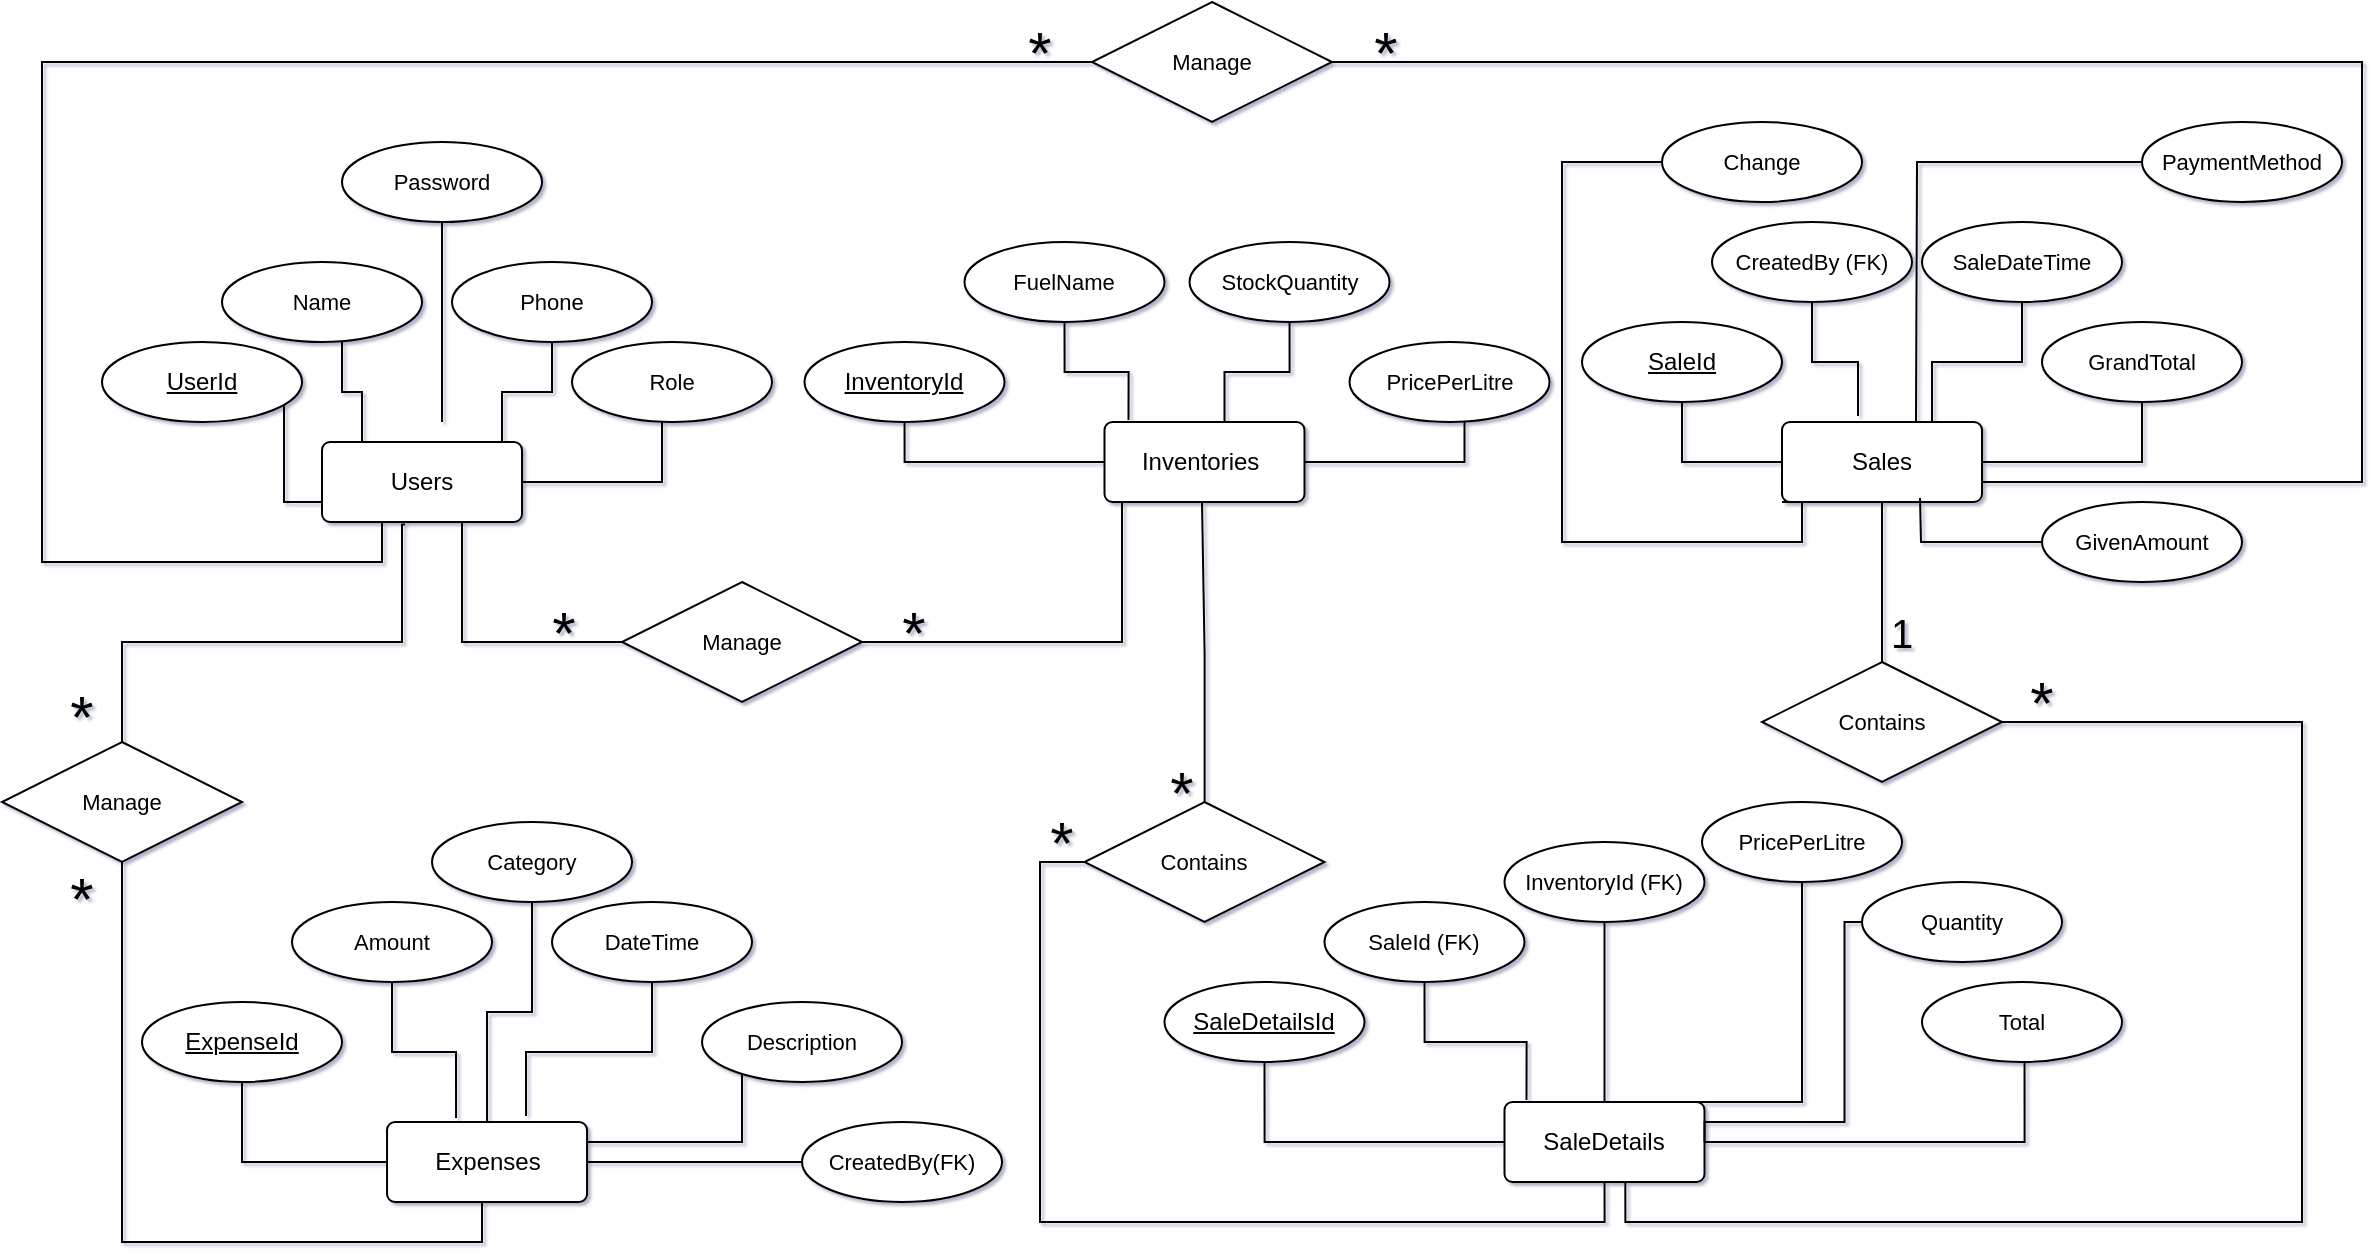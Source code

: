 <mxfile version="26.0.10">
  <diagram id="R2lEEEUBdFMjLlhIrx00" name="Page-1">
    <mxGraphModel dx="2284" dy="1872" grid="1" gridSize="10" guides="1" tooltips="1" connect="1" arrows="1" fold="1" page="1" pageScale="1" pageWidth="850" pageHeight="1100" background="none" math="0" shadow="1" extFonts="Permanent Marker^https://fonts.googleapis.com/css?family=Permanent+Marker">
      <root>
        <mxCell id="0" />
        <mxCell id="1" parent="0" />
        <mxCell id="cuxxM6oUsgKgIQG3Uy1h-31" style="edgeStyle=orthogonalEdgeStyle;shape=connector;rounded=0;orthogonalLoop=1;jettySize=auto;html=1;strokeColor=default;align=center;verticalAlign=middle;fontFamily=Helvetica;fontSize=11;fontColor=default;labelBackgroundColor=default;endArrow=none;endFill=0;shadow=1;" parent="1" edge="1">
          <mxGeometry relative="1" as="geometry">
            <Array as="points">
              <mxPoint x="-300" y="360" />
              <mxPoint x="700" y="360" />
              <mxPoint x="700" y="570" />
              <mxPoint x="405" y="570" />
            </Array>
            <mxPoint x="405" y="540" as="targetPoint" />
          </mxGeometry>
        </mxCell>
        <mxCell id="cuxxM6oUsgKgIQG3Uy1h-32" style="edgeStyle=orthogonalEdgeStyle;shape=connector;rounded=0;orthogonalLoop=1;jettySize=auto;html=1;entryX=0.898;entryY=0.988;entryDx=0;entryDy=0;entryPerimeter=0;strokeColor=default;align=center;verticalAlign=middle;fontFamily=Helvetica;fontSize=11;fontColor=default;labelBackgroundColor=default;endArrow=none;endFill=0;shadow=1;" parent="1" edge="1">
          <mxGeometry relative="1" as="geometry">
            <Array as="points">
              <mxPoint x="-300" y="1000" />
              <mxPoint x="11" y="1000" />
            </Array>
            <mxPoint x="10.82" y="909.52" as="targetPoint" />
          </mxGeometry>
        </mxCell>
        <mxCell id="WKvD1eDFNHThaiheCUBa-50" style="edgeStyle=orthogonalEdgeStyle;shape=connector;rounded=0;orthogonalLoop=1;jettySize=auto;html=1;entryX=0;entryY=0.5;entryDx=0;entryDy=0;strokeColor=default;align=center;verticalAlign=middle;fontFamily=Helvetica;fontSize=11;fontColor=default;labelBackgroundColor=default;endArrow=none;endFill=0;" parent="1" source="dXIRx6bEltP1LMhkaaQE-2" target="WKvD1eDFNHThaiheCUBa-49" edge="1">
          <mxGeometry relative="1" as="geometry">
            <Array as="points">
              <mxPoint x="-10" y="-110" />
            </Array>
          </mxGeometry>
        </mxCell>
        <mxCell id="dXIRx6bEltP1LMhkaaQE-2" value="Users" style="rounded=1;arcSize=10;whiteSpace=wrap;html=1;align=center;" parent="1" vertex="1">
          <mxGeometry x="-80" y="-210" width="100" height="40" as="geometry" />
        </mxCell>
        <mxCell id="dXIRx6bEltP1LMhkaaQE-4" style="edgeStyle=orthogonalEdgeStyle;rounded=0;orthogonalLoop=1;jettySize=auto;html=1;entryX=0;entryY=0.5;entryDx=0;entryDy=0;endArrow=none;endFill=0;" parent="1" source="dXIRx6bEltP1LMhkaaQE-3" target="dXIRx6bEltP1LMhkaaQE-2" edge="1">
          <mxGeometry relative="1" as="geometry">
            <Array as="points">
              <mxPoint x="-98.99" y="-180" />
            </Array>
          </mxGeometry>
        </mxCell>
        <mxCell id="dXIRx6bEltP1LMhkaaQE-3" value="UserId" style="ellipse;whiteSpace=wrap;html=1;align=center;fontStyle=4;" parent="1" vertex="1">
          <mxGeometry x="-190" y="-260" width="100" height="40" as="geometry" />
        </mxCell>
        <mxCell id="dXIRx6bEltP1LMhkaaQE-9" style="edgeStyle=orthogonalEdgeStyle;shape=connector;rounded=0;orthogonalLoop=1;jettySize=auto;html=1;strokeColor=default;align=center;verticalAlign=middle;fontFamily=Helvetica;fontSize=11;fontColor=default;labelBackgroundColor=default;endArrow=none;endFill=0;" parent="1" source="dXIRx6bEltP1LMhkaaQE-5" target="dXIRx6bEltP1LMhkaaQE-2" edge="1">
          <mxGeometry relative="1" as="geometry">
            <Array as="points">
              <mxPoint x="-70" y="-235" />
              <mxPoint x="-60.0" y="-235" />
            </Array>
          </mxGeometry>
        </mxCell>
        <mxCell id="dXIRx6bEltP1LMhkaaQE-5" value="Name" style="ellipse;whiteSpace=wrap;html=1;align=center;fontFamily=Helvetica;fontSize=11;fontColor=default;labelBackgroundColor=default;" parent="1" vertex="1">
          <mxGeometry x="-130" y="-300" width="100" height="40" as="geometry" />
        </mxCell>
        <mxCell id="dXIRx6bEltP1LMhkaaQE-10" style="edgeStyle=orthogonalEdgeStyle;shape=connector;rounded=0;orthogonalLoop=1;jettySize=auto;html=1;entryX=0.75;entryY=0;entryDx=0;entryDy=0;strokeColor=default;align=center;verticalAlign=middle;fontFamily=Helvetica;fontSize=11;fontColor=default;labelBackgroundColor=default;endArrow=none;endFill=0;" parent="1" source="dXIRx6bEltP1LMhkaaQE-6" target="dXIRx6bEltP1LMhkaaQE-2" edge="1">
          <mxGeometry relative="1" as="geometry">
            <Array as="points">
              <mxPoint x="35.0" y="-235" />
              <mxPoint x="10.0" y="-235" />
              <mxPoint x="10.0" y="-210" />
            </Array>
          </mxGeometry>
        </mxCell>
        <mxCell id="dXIRx6bEltP1LMhkaaQE-6" value="Phone" style="ellipse;whiteSpace=wrap;html=1;align=center;fontFamily=Helvetica;fontSize=11;fontColor=default;labelBackgroundColor=default;gradientColor=none;" parent="1" vertex="1">
          <mxGeometry x="-15.0" y="-300" width="100" height="40" as="geometry" />
        </mxCell>
        <mxCell id="dXIRx6bEltP1LMhkaaQE-11" style="edgeStyle=orthogonalEdgeStyle;shape=connector;rounded=0;orthogonalLoop=1;jettySize=auto;html=1;entryX=1;entryY=0.5;entryDx=0;entryDy=0;strokeColor=default;align=center;verticalAlign=middle;fontFamily=Helvetica;fontSize=11;fontColor=default;labelBackgroundColor=default;endArrow=none;endFill=0;" parent="1" source="dXIRx6bEltP1LMhkaaQE-7" target="dXIRx6bEltP1LMhkaaQE-2" edge="1">
          <mxGeometry relative="1" as="geometry">
            <Array as="points">
              <mxPoint x="90" y="-190" />
            </Array>
          </mxGeometry>
        </mxCell>
        <mxCell id="dXIRx6bEltP1LMhkaaQE-7" value="Role" style="ellipse;whiteSpace=wrap;html=1;align=center;fontFamily=Helvetica;fontSize=11;fontColor=default;labelBackgroundColor=default;" parent="1" vertex="1">
          <mxGeometry x="45.0" y="-260" width="100" height="40" as="geometry" />
        </mxCell>
        <mxCell id="dXIRx6bEltP1LMhkaaQE-8" value="Password" style="ellipse;whiteSpace=wrap;html=1;align=center;fontFamily=Helvetica;fontSize=11;fontColor=default;labelBackgroundColor=default;" parent="1" vertex="1">
          <mxGeometry x="-70" y="-360" width="100" height="40" as="geometry" />
        </mxCell>
        <mxCell id="dXIRx6bEltP1LMhkaaQE-12" style="edgeStyle=orthogonalEdgeStyle;shape=connector;rounded=0;orthogonalLoop=1;jettySize=auto;html=1;strokeColor=default;align=center;verticalAlign=middle;fontFamily=Helvetica;fontSize=11;fontColor=default;labelBackgroundColor=default;endArrow=none;endFill=0;" parent="1" source="dXIRx6bEltP1LMhkaaQE-8" edge="1">
          <mxGeometry relative="1" as="geometry">
            <mxPoint x="-20.0" y="-220" as="targetPoint" />
            <Array as="points">
              <mxPoint x="-20.0" y="-270" />
              <mxPoint x="-20.0" y="-270" />
            </Array>
          </mxGeometry>
        </mxCell>
        <mxCell id="WKvD1eDFNHThaiheCUBa-2" value="Inventories&amp;nbsp;" style="rounded=1;arcSize=10;whiteSpace=wrap;html=1;align=center;" parent="1" vertex="1">
          <mxGeometry x="311.25" y="-220" width="100" height="40" as="geometry" />
        </mxCell>
        <mxCell id="WKvD1eDFNHThaiheCUBa-8" style="edgeStyle=orthogonalEdgeStyle;rounded=0;orthogonalLoop=1;jettySize=auto;html=1;endArrow=none;endFill=0;" parent="1" source="WKvD1eDFNHThaiheCUBa-3" target="WKvD1eDFNHThaiheCUBa-2" edge="1">
          <mxGeometry relative="1" as="geometry">
            <Array as="points">
              <mxPoint x="211.26" y="-200" />
            </Array>
          </mxGeometry>
        </mxCell>
        <mxCell id="WKvD1eDFNHThaiheCUBa-3" value="InventoryId" style="ellipse;whiteSpace=wrap;html=1;align=center;fontStyle=4;gradientColor=none;" parent="1" vertex="1">
          <mxGeometry x="161.26" y="-260" width="100" height="40" as="geometry" />
        </mxCell>
        <mxCell id="WKvD1eDFNHThaiheCUBa-4" value="FuelName" style="ellipse;whiteSpace=wrap;html=1;align=center;fontFamily=Helvetica;fontSize=11;fontColor=default;labelBackgroundColor=default;gradientColor=none;" parent="1" vertex="1">
          <mxGeometry x="241.25" y="-310" width="100" height="40" as="geometry" />
        </mxCell>
        <mxCell id="WKvD1eDFNHThaiheCUBa-11" style="edgeStyle=orthogonalEdgeStyle;shape=connector;rounded=0;orthogonalLoop=1;jettySize=auto;html=1;strokeColor=default;align=center;verticalAlign=middle;fontFamily=Helvetica;fontSize=11;fontColor=default;labelBackgroundColor=default;endArrow=none;endFill=0;" parent="1" source="WKvD1eDFNHThaiheCUBa-5" target="WKvD1eDFNHThaiheCUBa-2" edge="1">
          <mxGeometry relative="1" as="geometry">
            <Array as="points">
              <mxPoint x="491.26" y="-200" />
            </Array>
          </mxGeometry>
        </mxCell>
        <mxCell id="WKvD1eDFNHThaiheCUBa-5" value="PricePerLitre" style="ellipse;whiteSpace=wrap;html=1;align=center;fontFamily=Helvetica;fontSize=11;fontColor=default;labelBackgroundColor=default;" parent="1" vertex="1">
          <mxGeometry x="433.77" y="-260" width="100" height="40" as="geometry" />
        </mxCell>
        <mxCell id="WKvD1eDFNHThaiheCUBa-10" style="edgeStyle=orthogonalEdgeStyle;shape=connector;rounded=0;orthogonalLoop=1;jettySize=auto;html=1;entryX=0.75;entryY=0;entryDx=0;entryDy=0;strokeColor=default;align=center;verticalAlign=middle;fontFamily=Helvetica;fontSize=11;fontColor=default;labelBackgroundColor=default;endArrow=none;endFill=0;" parent="1" source="WKvD1eDFNHThaiheCUBa-6" target="WKvD1eDFNHThaiheCUBa-2" edge="1">
          <mxGeometry relative="1" as="geometry">
            <Array as="points">
              <mxPoint x="404.26" y="-245" />
              <mxPoint x="371.26" y="-245" />
              <mxPoint x="371.26" y="-220" />
            </Array>
          </mxGeometry>
        </mxCell>
        <mxCell id="WKvD1eDFNHThaiheCUBa-6" value="StockQuantity" style="ellipse;whiteSpace=wrap;html=1;align=center;fontFamily=Helvetica;fontSize=11;fontColor=default;labelBackgroundColor=default;gradientColor=none;" parent="1" vertex="1">
          <mxGeometry x="353.77" y="-310" width="100" height="40" as="geometry" />
        </mxCell>
        <mxCell id="WKvD1eDFNHThaiheCUBa-9" style="edgeStyle=orthogonalEdgeStyle;rounded=0;orthogonalLoop=1;jettySize=auto;html=1;entryX=0.12;entryY=-0.025;entryDx=0;entryDy=0;entryPerimeter=0;endArrow=none;endFill=0;" parent="1" source="WKvD1eDFNHThaiheCUBa-4" target="WKvD1eDFNHThaiheCUBa-2" edge="1">
          <mxGeometry relative="1" as="geometry" />
        </mxCell>
        <mxCell id="WKvD1eDFNHThaiheCUBa-12" value="Sales" style="rounded=1;arcSize=10;whiteSpace=wrap;html=1;align=center;" parent="1" vertex="1">
          <mxGeometry x="650" y="-220" width="100" height="40" as="geometry" />
        </mxCell>
        <mxCell id="WKvD1eDFNHThaiheCUBa-17" style="edgeStyle=orthogonalEdgeStyle;shape=connector;rounded=0;orthogonalLoop=1;jettySize=auto;html=1;entryX=0;entryY=0.5;entryDx=0;entryDy=0;strokeColor=default;align=center;verticalAlign=middle;fontFamily=Helvetica;fontSize=11;fontColor=default;labelBackgroundColor=default;endArrow=none;endFill=0;" parent="1" source="WKvD1eDFNHThaiheCUBa-13" target="WKvD1eDFNHThaiheCUBa-12" edge="1">
          <mxGeometry relative="1" as="geometry" />
        </mxCell>
        <mxCell id="WKvD1eDFNHThaiheCUBa-13" value="SaleId" style="ellipse;whiteSpace=wrap;html=1;align=center;fontStyle=4;" parent="1" vertex="1">
          <mxGeometry x="550" y="-270" width="100" height="40" as="geometry" />
        </mxCell>
        <mxCell id="WKvD1eDFNHThaiheCUBa-19" style="edgeStyle=orthogonalEdgeStyle;shape=connector;rounded=0;orthogonalLoop=1;jettySize=auto;html=1;entryX=0.75;entryY=0;entryDx=0;entryDy=0;strokeColor=default;align=center;verticalAlign=middle;fontFamily=Helvetica;fontSize=11;fontColor=default;labelBackgroundColor=default;endArrow=none;endFill=0;" parent="1" source="WKvD1eDFNHThaiheCUBa-14" target="WKvD1eDFNHThaiheCUBa-12" edge="1">
          <mxGeometry relative="1" as="geometry">
            <Array as="points">
              <mxPoint x="770" y="-250" />
              <mxPoint x="725" y="-250" />
            </Array>
          </mxGeometry>
        </mxCell>
        <mxCell id="WKvD1eDFNHThaiheCUBa-14" value="SaleDateTime" style="ellipse;whiteSpace=wrap;html=1;align=center;fontFamily=Helvetica;fontSize=11;fontColor=default;labelBackgroundColor=default;" parent="1" vertex="1">
          <mxGeometry x="720" y="-320" width="100" height="40" as="geometry" />
        </mxCell>
        <mxCell id="WKvD1eDFNHThaiheCUBa-15" value="CreatedBy (FK)" style="ellipse;whiteSpace=wrap;html=1;align=center;fontFamily=Helvetica;fontSize=11;fontColor=default;labelBackgroundColor=default;" parent="1" vertex="1">
          <mxGeometry x="615" y="-320" width="100" height="40" as="geometry" />
        </mxCell>
        <mxCell id="WKvD1eDFNHThaiheCUBa-20" style="edgeStyle=orthogonalEdgeStyle;shape=connector;rounded=0;orthogonalLoop=1;jettySize=auto;html=1;entryX=1;entryY=0.5;entryDx=0;entryDy=0;strokeColor=default;align=center;verticalAlign=middle;fontFamily=Helvetica;fontSize=11;fontColor=default;labelBackgroundColor=default;endArrow=none;endFill=0;" parent="1" source="WKvD1eDFNHThaiheCUBa-16" target="WKvD1eDFNHThaiheCUBa-12" edge="1">
          <mxGeometry relative="1" as="geometry">
            <Array as="points">
              <mxPoint x="830" y="-200" />
            </Array>
          </mxGeometry>
        </mxCell>
        <mxCell id="WKvD1eDFNHThaiheCUBa-16" value="GrandTotal" style="ellipse;whiteSpace=wrap;html=1;align=center;fontFamily=Helvetica;fontSize=11;fontColor=default;labelBackgroundColor=default;" parent="1" vertex="1">
          <mxGeometry x="780" y="-270" width="100" height="40" as="geometry" />
        </mxCell>
        <mxCell id="WKvD1eDFNHThaiheCUBa-18" style="edgeStyle=orthogonalEdgeStyle;shape=connector;rounded=0;orthogonalLoop=1;jettySize=auto;html=1;entryX=0.38;entryY=-0.075;entryDx=0;entryDy=0;entryPerimeter=0;strokeColor=default;align=center;verticalAlign=middle;fontFamily=Helvetica;fontSize=11;fontColor=default;labelBackgroundColor=default;endArrow=none;endFill=0;" parent="1" source="WKvD1eDFNHThaiheCUBa-15" target="WKvD1eDFNHThaiheCUBa-12" edge="1">
          <mxGeometry relative="1" as="geometry" />
        </mxCell>
        <mxCell id="WKvD1eDFNHThaiheCUBa-21" value="SaleDetails" style="rounded=1;arcSize=10;whiteSpace=wrap;html=1;align=center;" parent="1" vertex="1">
          <mxGeometry x="511.25" y="120" width="100" height="40" as="geometry" />
        </mxCell>
        <mxCell id="WKvD1eDFNHThaiheCUBa-30" style="edgeStyle=orthogonalEdgeStyle;shape=connector;rounded=0;orthogonalLoop=1;jettySize=auto;html=1;entryX=0;entryY=0.5;entryDx=0;entryDy=0;strokeColor=default;align=center;verticalAlign=middle;fontFamily=Helvetica;fontSize=11;fontColor=default;labelBackgroundColor=default;endArrow=none;endFill=0;" parent="1" source="WKvD1eDFNHThaiheCUBa-23" target="WKvD1eDFNHThaiheCUBa-21" edge="1">
          <mxGeometry relative="1" as="geometry">
            <Array as="points">
              <mxPoint x="391.25" y="140" />
            </Array>
          </mxGeometry>
        </mxCell>
        <mxCell id="WKvD1eDFNHThaiheCUBa-23" value="SaleDetailsId" style="ellipse;whiteSpace=wrap;html=1;align=center;fontStyle=4;" parent="1" vertex="1">
          <mxGeometry x="341.25" y="60" width="100" height="40" as="geometry" />
        </mxCell>
        <mxCell id="WKvD1eDFNHThaiheCUBa-24" value="SaleId (FK)" style="ellipse;whiteSpace=wrap;html=1;align=center;fontFamily=Helvetica;fontSize=11;fontColor=default;labelBackgroundColor=default;" parent="1" vertex="1">
          <mxGeometry x="421.25" y="20" width="100" height="40" as="geometry" />
        </mxCell>
        <mxCell id="WKvD1eDFNHThaiheCUBa-32" style="edgeStyle=orthogonalEdgeStyle;shape=connector;rounded=0;orthogonalLoop=1;jettySize=auto;html=1;entryX=0.5;entryY=0;entryDx=0;entryDy=0;strokeColor=default;align=center;verticalAlign=middle;fontFamily=Helvetica;fontSize=11;fontColor=default;labelBackgroundColor=default;endArrow=none;endFill=0;" parent="1" source="WKvD1eDFNHThaiheCUBa-25" target="WKvD1eDFNHThaiheCUBa-21" edge="1">
          <mxGeometry relative="1" as="geometry" />
        </mxCell>
        <mxCell id="WKvD1eDFNHThaiheCUBa-25" value="InventoryId (FK)" style="ellipse;whiteSpace=wrap;html=1;align=center;fontFamily=Helvetica;fontSize=11;fontColor=default;labelBackgroundColor=default;" parent="1" vertex="1">
          <mxGeometry x="511.25" y="-10" width="100" height="40" as="geometry" />
        </mxCell>
        <mxCell id="WKvD1eDFNHThaiheCUBa-26" value="Quantity" style="ellipse;whiteSpace=wrap;html=1;align=center;fontFamily=Helvetica;fontSize=11;fontColor=default;labelBackgroundColor=default;" parent="1" vertex="1">
          <mxGeometry x="690" y="10" width="100" height="40" as="geometry" />
        </mxCell>
        <mxCell id="WKvD1eDFNHThaiheCUBa-34" style="edgeStyle=orthogonalEdgeStyle;shape=connector;rounded=0;orthogonalLoop=1;jettySize=auto;html=1;entryX=1;entryY=0.75;entryDx=0;entryDy=0;strokeColor=default;align=center;verticalAlign=middle;fontFamily=Helvetica;fontSize=11;fontColor=default;labelBackgroundColor=default;endArrow=none;endFill=0;" parent="1" edge="1">
          <mxGeometry relative="1" as="geometry">
            <mxPoint x="771.25" y="90.005" as="sourcePoint" />
            <mxPoint x="611.25" y="140.03" as="targetPoint" />
            <Array as="points">
              <mxPoint x="771.25" y="140.03" />
            </Array>
          </mxGeometry>
        </mxCell>
        <mxCell id="WKvD1eDFNHThaiheCUBa-27" value="Total" style="ellipse;whiteSpace=wrap;html=1;align=center;fontFamily=Helvetica;fontSize=11;fontColor=default;labelBackgroundColor=default;" parent="1" vertex="1">
          <mxGeometry x="720" y="60" width="100" height="40" as="geometry" />
        </mxCell>
        <mxCell id="WKvD1eDFNHThaiheCUBa-31" style="edgeStyle=orthogonalEdgeStyle;shape=connector;rounded=0;orthogonalLoop=1;jettySize=auto;html=1;entryX=0.11;entryY=-0.025;entryDx=0;entryDy=0;entryPerimeter=0;strokeColor=default;align=center;verticalAlign=middle;fontFamily=Helvetica;fontSize=11;fontColor=default;labelBackgroundColor=default;endArrow=none;endFill=0;" parent="1" source="WKvD1eDFNHThaiheCUBa-24" target="WKvD1eDFNHThaiheCUBa-21" edge="1">
          <mxGeometry relative="1" as="geometry" />
        </mxCell>
        <mxCell id="WKvD1eDFNHThaiheCUBa-33" style="edgeStyle=orthogonalEdgeStyle;shape=connector;rounded=0;orthogonalLoop=1;jettySize=auto;html=1;entryX=1;entryY=0.5;entryDx=0;entryDy=0;strokeColor=default;align=center;verticalAlign=middle;fontFamily=Helvetica;fontSize=11;fontColor=default;labelBackgroundColor=default;endArrow=none;endFill=0;" parent="1" source="WKvD1eDFNHThaiheCUBa-26" target="WKvD1eDFNHThaiheCUBa-21" edge="1">
          <mxGeometry relative="1" as="geometry">
            <Array as="points">
              <mxPoint x="681.25" y="130" />
              <mxPoint x="611.25" y="130" />
            </Array>
          </mxGeometry>
        </mxCell>
        <mxCell id="WKvD1eDFNHThaiheCUBa-35" value="Expenses" style="rounded=1;arcSize=10;whiteSpace=wrap;html=1;align=center;" parent="1" vertex="1">
          <mxGeometry x="-47.48" y="130" width="100" height="40" as="geometry" />
        </mxCell>
        <mxCell id="WKvD1eDFNHThaiheCUBa-42" style="edgeStyle=orthogonalEdgeStyle;shape=connector;rounded=0;orthogonalLoop=1;jettySize=auto;html=1;entryX=0;entryY=0.5;entryDx=0;entryDy=0;strokeColor=default;align=center;verticalAlign=middle;fontFamily=Helvetica;fontSize=11;fontColor=default;labelBackgroundColor=default;endArrow=none;endFill=0;" parent="1" source="WKvD1eDFNHThaiheCUBa-36" target="WKvD1eDFNHThaiheCUBa-35" edge="1">
          <mxGeometry relative="1" as="geometry">
            <Array as="points">
              <mxPoint x="-119.99" y="150" />
            </Array>
          </mxGeometry>
        </mxCell>
        <mxCell id="WKvD1eDFNHThaiheCUBa-36" value="ExpenseId" style="ellipse;whiteSpace=wrap;html=1;align=center;fontStyle=4;" parent="1" vertex="1">
          <mxGeometry x="-170" y="70" width="100" height="40" as="geometry" />
        </mxCell>
        <mxCell id="WKvD1eDFNHThaiheCUBa-37" value="Amount" style="ellipse;whiteSpace=wrap;html=1;align=center;fontFamily=Helvetica;fontSize=11;fontColor=default;labelBackgroundColor=default;" parent="1" vertex="1">
          <mxGeometry x="-95" y="20" width="100" height="40" as="geometry" />
        </mxCell>
        <mxCell id="WKvD1eDFNHThaiheCUBa-45" style="edgeStyle=orthogonalEdgeStyle;shape=connector;rounded=0;orthogonalLoop=1;jettySize=auto;html=1;entryX=0.5;entryY=0;entryDx=0;entryDy=0;strokeColor=default;align=center;verticalAlign=middle;fontFamily=Helvetica;fontSize=11;fontColor=default;labelBackgroundColor=default;endArrow=none;endFill=0;" parent="1" source="WKvD1eDFNHThaiheCUBa-38" target="WKvD1eDFNHThaiheCUBa-35" edge="1">
          <mxGeometry relative="1" as="geometry" />
        </mxCell>
        <mxCell id="WKvD1eDFNHThaiheCUBa-38" value="Category" style="ellipse;whiteSpace=wrap;html=1;align=center;fontFamily=Helvetica;fontSize=11;fontColor=default;labelBackgroundColor=default;" parent="1" vertex="1">
          <mxGeometry x="-24.99" y="-20" width="100" height="40" as="geometry" />
        </mxCell>
        <mxCell id="WKvD1eDFNHThaiheCUBa-39" value="DateTime" style="ellipse;whiteSpace=wrap;html=1;align=center;fontFamily=Helvetica;fontSize=11;fontColor=default;labelBackgroundColor=default;" parent="1" vertex="1">
          <mxGeometry x="35" y="20" width="100" height="40" as="geometry" />
        </mxCell>
        <mxCell id="WKvD1eDFNHThaiheCUBa-47" style="edgeStyle=orthogonalEdgeStyle;shape=connector;rounded=0;orthogonalLoop=1;jettySize=auto;html=1;entryX=1;entryY=0.25;entryDx=0;entryDy=0;strokeColor=default;align=center;verticalAlign=middle;fontFamily=Helvetica;fontSize=11;fontColor=default;labelBackgroundColor=default;endArrow=none;endFill=0;" parent="1" source="WKvD1eDFNHThaiheCUBa-40" target="WKvD1eDFNHThaiheCUBa-35" edge="1">
          <mxGeometry relative="1" as="geometry">
            <Array as="points">
              <mxPoint x="130.01" y="140" />
            </Array>
          </mxGeometry>
        </mxCell>
        <mxCell id="WKvD1eDFNHThaiheCUBa-40" value="Description" style="ellipse;whiteSpace=wrap;html=1;align=center;fontFamily=Helvetica;fontSize=11;fontColor=default;labelBackgroundColor=default;" parent="1" vertex="1">
          <mxGeometry x="110.01" y="70" width="100" height="40" as="geometry" />
        </mxCell>
        <mxCell id="WKvD1eDFNHThaiheCUBa-48" style="edgeStyle=orthogonalEdgeStyle;shape=connector;rounded=0;orthogonalLoop=1;jettySize=auto;html=1;entryX=1;entryY=0.5;entryDx=0;entryDy=0;strokeColor=default;align=center;verticalAlign=middle;fontFamily=Helvetica;fontSize=11;fontColor=default;labelBackgroundColor=default;endArrow=none;endFill=0;" parent="1" source="WKvD1eDFNHThaiheCUBa-41" target="WKvD1eDFNHThaiheCUBa-35" edge="1">
          <mxGeometry relative="1" as="geometry" />
        </mxCell>
        <mxCell id="WKvD1eDFNHThaiheCUBa-41" value="CreatedBy(FK)" style="ellipse;whiteSpace=wrap;html=1;align=center;fontFamily=Helvetica;fontSize=11;fontColor=default;labelBackgroundColor=default;" parent="1" vertex="1">
          <mxGeometry x="160.01" y="130" width="100" height="40" as="geometry" />
        </mxCell>
        <mxCell id="WKvD1eDFNHThaiheCUBa-43" style="edgeStyle=orthogonalEdgeStyle;shape=connector;rounded=0;orthogonalLoop=1;jettySize=auto;html=1;entryX=0.345;entryY=-0.05;entryDx=0;entryDy=0;entryPerimeter=0;strokeColor=default;align=center;verticalAlign=middle;fontFamily=Helvetica;fontSize=11;fontColor=default;labelBackgroundColor=default;endArrow=none;endFill=0;" parent="1" source="WKvD1eDFNHThaiheCUBa-37" target="WKvD1eDFNHThaiheCUBa-35" edge="1">
          <mxGeometry relative="1" as="geometry" />
        </mxCell>
        <mxCell id="WKvD1eDFNHThaiheCUBa-46" style="edgeStyle=orthogonalEdgeStyle;shape=connector;rounded=0;orthogonalLoop=1;jettySize=auto;html=1;entryX=0.695;entryY=-0.075;entryDx=0;entryDy=0;entryPerimeter=0;strokeColor=default;align=center;verticalAlign=middle;fontFamily=Helvetica;fontSize=11;fontColor=default;labelBackgroundColor=default;endArrow=none;endFill=0;" parent="1" source="WKvD1eDFNHThaiheCUBa-39" target="WKvD1eDFNHThaiheCUBa-35" edge="1">
          <mxGeometry relative="1" as="geometry" />
        </mxCell>
        <mxCell id="WKvD1eDFNHThaiheCUBa-51" style="edgeStyle=orthogonalEdgeStyle;shape=connector;rounded=0;orthogonalLoop=1;jettySize=auto;html=1;entryX=0.5;entryY=1;entryDx=0;entryDy=0;strokeColor=default;align=center;verticalAlign=middle;fontFamily=Helvetica;fontSize=11;fontColor=default;labelBackgroundColor=default;endArrow=none;endFill=0;" parent="1" source="WKvD1eDFNHThaiheCUBa-49" target="WKvD1eDFNHThaiheCUBa-2" edge="1">
          <mxGeometry relative="1" as="geometry">
            <Array as="points">
              <mxPoint x="320" y="-110" />
              <mxPoint x="320" y="-180" />
            </Array>
          </mxGeometry>
        </mxCell>
        <mxCell id="WKvD1eDFNHThaiheCUBa-49" value="Manage" style="shape=rhombus;perimeter=rhombusPerimeter;whiteSpace=wrap;html=1;align=center;fontFamily=Helvetica;fontSize=11;fontColor=default;labelBackgroundColor=default;" parent="1" vertex="1">
          <mxGeometry x="70" y="-140" width="120" height="60" as="geometry" />
        </mxCell>
        <mxCell id="WKvD1eDFNHThaiheCUBa-53" style="edgeStyle=orthogonalEdgeStyle;shape=connector;rounded=0;orthogonalLoop=1;jettySize=auto;html=1;entryX=0.5;entryY=1;entryDx=0;entryDy=0;strokeColor=default;align=center;verticalAlign=middle;fontFamily=Helvetica;fontSize=11;fontColor=default;labelBackgroundColor=default;endArrow=none;endFill=0;" parent="1" source="WKvD1eDFNHThaiheCUBa-52" target="WKvD1eDFNHThaiheCUBa-12" edge="1">
          <mxGeometry relative="1" as="geometry" />
        </mxCell>
        <mxCell id="WKvD1eDFNHThaiheCUBa-52" value="Contains" style="shape=rhombus;perimeter=rhombusPerimeter;whiteSpace=wrap;html=1;align=center;fontFamily=Helvetica;fontSize=11;fontColor=default;labelBackgroundColor=default;" parent="1" vertex="1">
          <mxGeometry x="640" y="-100" width="120" height="60" as="geometry" />
        </mxCell>
        <mxCell id="WKvD1eDFNHThaiheCUBa-57" style="edgeStyle=orthogonalEdgeStyle;shape=connector;rounded=0;orthogonalLoop=1;jettySize=auto;html=1;strokeColor=default;align=center;verticalAlign=middle;fontFamily=Helvetica;fontSize=11;fontColor=default;labelBackgroundColor=default;endArrow=none;endFill=0;entryX=0.415;entryY=1.03;entryDx=0;entryDy=0;entryPerimeter=0;" parent="1" source="WKvD1eDFNHThaiheCUBa-56" target="dXIRx6bEltP1LMhkaaQE-2" edge="1">
          <mxGeometry relative="1" as="geometry">
            <mxPoint x="-90" y="-160" as="targetPoint" />
            <Array as="points">
              <mxPoint x="-180" y="-110" />
              <mxPoint x="-40" y="-110" />
              <mxPoint x="-40" y="-169" />
            </Array>
          </mxGeometry>
        </mxCell>
        <mxCell id="WKvD1eDFNHThaiheCUBa-56" value="Manage" style="shape=rhombus;perimeter=rhombusPerimeter;whiteSpace=wrap;html=1;align=center;fontFamily=Helvetica;fontSize=11;fontColor=default;labelBackgroundColor=default;" parent="1" vertex="1">
          <mxGeometry x="-240" y="-60" width="120" height="60" as="geometry" />
        </mxCell>
        <mxCell id="WKvD1eDFNHThaiheCUBa-58" style="edgeStyle=orthogonalEdgeStyle;shape=connector;rounded=0;orthogonalLoop=1;jettySize=auto;html=1;entryX=0.5;entryY=1;entryDx=0;entryDy=0;strokeColor=default;align=center;verticalAlign=middle;fontFamily=Helvetica;fontSize=11;fontColor=default;labelBackgroundColor=default;endArrow=none;endFill=0;" parent="1" source="WKvD1eDFNHThaiheCUBa-56" target="WKvD1eDFNHThaiheCUBa-35" edge="1">
          <mxGeometry relative="1" as="geometry">
            <Array as="points">
              <mxPoint x="-180" y="190" />
              <mxPoint y="190" />
              <mxPoint y="170" />
            </Array>
          </mxGeometry>
        </mxCell>
        <mxCell id="WKvD1eDFNHThaiheCUBa-63" style="edgeStyle=orthogonalEdgeStyle;shape=connector;rounded=0;orthogonalLoop=1;jettySize=auto;html=1;entryX=1;entryY=0.75;entryDx=0;entryDy=0;strokeColor=default;align=center;verticalAlign=middle;fontFamily=Helvetica;fontSize=11;fontColor=default;labelBackgroundColor=default;endArrow=none;endFill=0;" parent="1" source="WKvD1eDFNHThaiheCUBa-62" target="WKvD1eDFNHThaiheCUBa-12" edge="1">
          <mxGeometry relative="1" as="geometry">
            <Array as="points">
              <mxPoint x="940" y="-400" />
              <mxPoint x="940" y="-190" />
            </Array>
          </mxGeometry>
        </mxCell>
        <mxCell id="WKvD1eDFNHThaiheCUBa-64" style="edgeStyle=orthogonalEdgeStyle;shape=connector;rounded=0;orthogonalLoop=1;jettySize=auto;html=1;entryX=0.25;entryY=1;entryDx=0;entryDy=0;strokeColor=default;align=center;verticalAlign=middle;fontFamily=Helvetica;fontSize=11;fontColor=default;labelBackgroundColor=default;endArrow=none;endFill=0;" parent="1" source="WKvD1eDFNHThaiheCUBa-62" target="dXIRx6bEltP1LMhkaaQE-2" edge="1">
          <mxGeometry relative="1" as="geometry">
            <Array as="points">
              <mxPoint x="-220" y="-400" />
              <mxPoint x="-220" y="-150" />
              <mxPoint x="-50" y="-150" />
              <mxPoint x="-50" y="-170" />
            </Array>
          </mxGeometry>
        </mxCell>
        <mxCell id="WKvD1eDFNHThaiheCUBa-62" value="Manage" style="shape=rhombus;perimeter=rhombusPerimeter;whiteSpace=wrap;html=1;align=center;fontFamily=Helvetica;fontSize=11;fontColor=default;labelBackgroundColor=default;" parent="1" vertex="1">
          <mxGeometry x="305" y="-430" width="120" height="60" as="geometry" />
        </mxCell>
        <mxCell id="WKvD1eDFNHThaiheCUBa-65" style="edgeStyle=orthogonalEdgeStyle;shape=connector;rounded=0;orthogonalLoop=1;jettySize=auto;html=1;entryX=0.604;entryY=0.986;entryDx=0;entryDy=0;entryPerimeter=0;strokeColor=default;align=center;verticalAlign=middle;fontFamily=Helvetica;fontSize=11;fontColor=default;labelBackgroundColor=default;endArrow=none;endFill=0;" parent="1" source="WKvD1eDFNHThaiheCUBa-52" target="WKvD1eDFNHThaiheCUBa-21" edge="1">
          <mxGeometry relative="1" as="geometry">
            <Array as="points">
              <mxPoint x="910" y="-70" />
              <mxPoint x="910" y="180" />
              <mxPoint x="572" y="180" />
            </Array>
          </mxGeometry>
        </mxCell>
        <mxCell id="Y0TM3DpCOrvHG3oChUkY-1" value="GivenAmount" style="ellipse;whiteSpace=wrap;html=1;align=center;fontFamily=Helvetica;fontSize=11;fontColor=default;labelBackgroundColor=default;" parent="1" vertex="1">
          <mxGeometry x="780" y="-180" width="100" height="40" as="geometry" />
        </mxCell>
        <mxCell id="Y0TM3DpCOrvHG3oChUkY-2" style="edgeStyle=orthogonalEdgeStyle;rounded=0;orthogonalLoop=1;jettySize=auto;html=1;endArrow=none;endFill=0;" parent="1" source="Y0TM3DpCOrvHG3oChUkY-1" edge="1">
          <mxGeometry relative="1" as="geometry">
            <mxPoint x="719" y="-182" as="targetPoint" />
          </mxGeometry>
        </mxCell>
        <mxCell id="zSywBKn-56xpjmp5NkG6-2" style="edgeStyle=orthogonalEdgeStyle;rounded=0;orthogonalLoop=1;jettySize=auto;html=1;entryX=0.75;entryY=0;entryDx=0;entryDy=0;endArrow=none;endFill=0;" parent="1" source="zSywBKn-56xpjmp5NkG6-1" target="WKvD1eDFNHThaiheCUBa-21" edge="1">
          <mxGeometry relative="1" as="geometry">
            <Array as="points">
              <mxPoint x="660" y="120" />
            </Array>
          </mxGeometry>
        </mxCell>
        <mxCell id="zSywBKn-56xpjmp5NkG6-1" value="PricePerLitre" style="ellipse;whiteSpace=wrap;html=1;align=center;fontFamily=Helvetica;fontSize=11;fontColor=default;labelBackgroundColor=default;" parent="1" vertex="1">
          <mxGeometry x="610" y="-30" width="100" height="40" as="geometry" />
        </mxCell>
        <mxCell id="zSywBKn-56xpjmp5NkG6-4" style="edgeStyle=orthogonalEdgeStyle;rounded=0;orthogonalLoop=1;jettySize=auto;html=1;entryX=0;entryY=1;entryDx=0;entryDy=0;endArrow=none;endFill=0;" parent="1" source="zSywBKn-56xpjmp5NkG6-3" target="WKvD1eDFNHThaiheCUBa-12" edge="1">
          <mxGeometry relative="1" as="geometry">
            <Array as="points">
              <mxPoint x="540" y="-350" />
              <mxPoint x="540" y="-160" />
              <mxPoint x="660" y="-160" />
              <mxPoint x="660" y="-180" />
            </Array>
          </mxGeometry>
        </mxCell>
        <mxCell id="zSywBKn-56xpjmp5NkG6-3" value="Change" style="ellipse;whiteSpace=wrap;html=1;align=center;fontFamily=Helvetica;fontSize=11;fontColor=default;labelBackgroundColor=default;" parent="1" vertex="1">
          <mxGeometry x="590" y="-370" width="100" height="40" as="geometry" />
        </mxCell>
        <mxCell id="zSywBKn-56xpjmp5NkG6-5" value="PaymentMethod" style="ellipse;whiteSpace=wrap;html=1;align=center;fontFamily=Helvetica;fontSize=11;fontColor=default;labelBackgroundColor=default;" parent="1" vertex="1">
          <mxGeometry x="830" y="-370" width="100" height="40" as="geometry" />
        </mxCell>
        <mxCell id="zSywBKn-56xpjmp5NkG6-6" style="edgeStyle=orthogonalEdgeStyle;rounded=0;orthogonalLoop=1;jettySize=auto;html=1;endArrow=none;endFill=0;" parent="1" source="zSywBKn-56xpjmp5NkG6-5" edge="1">
          <mxGeometry relative="1" as="geometry">
            <mxPoint x="717" y="-220" as="targetPoint" />
          </mxGeometry>
        </mxCell>
        <mxCell id="o35XZqovJWOq-PilXhfG-7" value="&lt;font style=&quot;font-size: 30px;&quot;&gt;*&lt;/font&gt;" style="text;html=1;align=center;verticalAlign=middle;whiteSpace=wrap;rounded=0;" parent="1" vertex="1">
          <mxGeometry x="186.01" y="-130" width="60" height="30" as="geometry" />
        </mxCell>
        <mxCell id="o35XZqovJWOq-PilXhfG-9" value="&lt;font style=&quot;font-size: 30px;&quot;&gt;*&lt;/font&gt;" style="text;html=1;align=center;verticalAlign=middle;whiteSpace=wrap;rounded=0;" parent="1" vertex="1">
          <mxGeometry x="-230" y="3" width="60" height="30" as="geometry" />
        </mxCell>
        <mxCell id="o35XZqovJWOq-PilXhfG-10" value="&lt;font style=&quot;font-size: 30px;&quot;&gt;*&lt;/font&gt;" style="text;html=1;align=center;verticalAlign=middle;whiteSpace=wrap;rounded=0;" parent="1" vertex="1">
          <mxGeometry x="11.01" y="-130" width="60" height="30" as="geometry" />
        </mxCell>
        <mxCell id="o35XZqovJWOq-PilXhfG-11" value="&lt;font style=&quot;font-size: 30px;&quot;&gt;*&lt;/font&gt;" style="text;html=1;align=center;verticalAlign=middle;whiteSpace=wrap;rounded=0;" parent="1" vertex="1">
          <mxGeometry x="-230" y="-88" width="60" height="30" as="geometry" />
        </mxCell>
        <mxCell id="o35XZqovJWOq-PilXhfG-12" value="&lt;font style=&quot;font-size: 30px;&quot;&gt;*&lt;/font&gt;" style="text;html=1;align=center;verticalAlign=middle;whiteSpace=wrap;rounded=0;" parent="1" vertex="1">
          <mxGeometry x="249.25" y="-420" width="60" height="30" as="geometry" />
        </mxCell>
        <mxCell id="o35XZqovJWOq-PilXhfG-13" value="&lt;font style=&quot;font-size: 30px;&quot;&gt;*&lt;/font&gt;" style="text;html=1;align=center;verticalAlign=middle;whiteSpace=wrap;rounded=0;" parent="1" vertex="1">
          <mxGeometry x="422.25" y="-420" width="60" height="30" as="geometry" />
        </mxCell>
        <mxCell id="o35XZqovJWOq-PilXhfG-15" value="&lt;font style=&quot;font-size: 30px;&quot;&gt;*&lt;/font&gt;" style="text;html=1;align=center;verticalAlign=middle;whiteSpace=wrap;rounded=0;" parent="1" vertex="1">
          <mxGeometry x="320" y="-50" width="60" height="30" as="geometry" />
        </mxCell>
        <mxCell id="o35XZqovJWOq-PilXhfG-16" value="&lt;font style=&quot;font-size: 30px;&quot;&gt;*&lt;/font&gt;" style="text;html=1;align=center;verticalAlign=middle;whiteSpace=wrap;rounded=0;" parent="1" vertex="1">
          <mxGeometry x="260" y="-25" width="60" height="30" as="geometry" />
        </mxCell>
        <mxCell id="o35XZqovJWOq-PilXhfG-18" value="&lt;font style=&quot;font-size: 30px;&quot;&gt;*&lt;/font&gt;" style="text;html=1;align=center;verticalAlign=middle;whiteSpace=wrap;rounded=0;" parent="1" vertex="1">
          <mxGeometry x="750" y="-95" width="60" height="30" as="geometry" />
        </mxCell>
        <mxCell id="o35XZqovJWOq-PilXhfG-19" value="&lt;font style=&quot;font-size: 20px;&quot;&gt;1&lt;/font&gt;" style="text;html=1;align=center;verticalAlign=middle;whiteSpace=wrap;rounded=0;" parent="1" vertex="1">
          <mxGeometry x="680" y="-130" width="60" height="30" as="geometry" />
        </mxCell>
        <mxCell id="o35XZqovJWOq-PilXhfG-74" style="edgeStyle=orthogonalEdgeStyle;rounded=0;orthogonalLoop=1;jettySize=auto;html=1;endArrow=none;startFill=0;" parent="1" source="o35XZqovJWOq-PilXhfG-72" edge="1">
          <mxGeometry relative="1" as="geometry">
            <mxPoint x="360" y="-180" as="targetPoint" />
          </mxGeometry>
        </mxCell>
        <mxCell id="o35XZqovJWOq-PilXhfG-75" style="edgeStyle=orthogonalEdgeStyle;shape=connector;rounded=0;orthogonalLoop=1;jettySize=auto;html=1;entryX=0.5;entryY=1;entryDx=0;entryDy=0;strokeColor=default;align=center;verticalAlign=middle;fontFamily=Helvetica;fontSize=11;fontColor=default;labelBackgroundColor=default;startFill=0;endArrow=none;" parent="1" source="o35XZqovJWOq-PilXhfG-72" target="WKvD1eDFNHThaiheCUBa-21" edge="1">
          <mxGeometry relative="1" as="geometry">
            <Array as="points">
              <mxPoint x="279" y="180" />
              <mxPoint x="561" y="180" />
            </Array>
          </mxGeometry>
        </mxCell>
        <mxCell id="o35XZqovJWOq-PilXhfG-72" value="Contains" style="shape=rhombus;perimeter=rhombusPerimeter;whiteSpace=wrap;html=1;align=center;fontFamily=Helvetica;fontSize=11;fontColor=default;labelBackgroundColor=default;" parent="1" vertex="1">
          <mxGeometry x="301.25" y="-30" width="120" height="60" as="geometry" />
        </mxCell>
      </root>
    </mxGraphModel>
  </diagram>
</mxfile>

